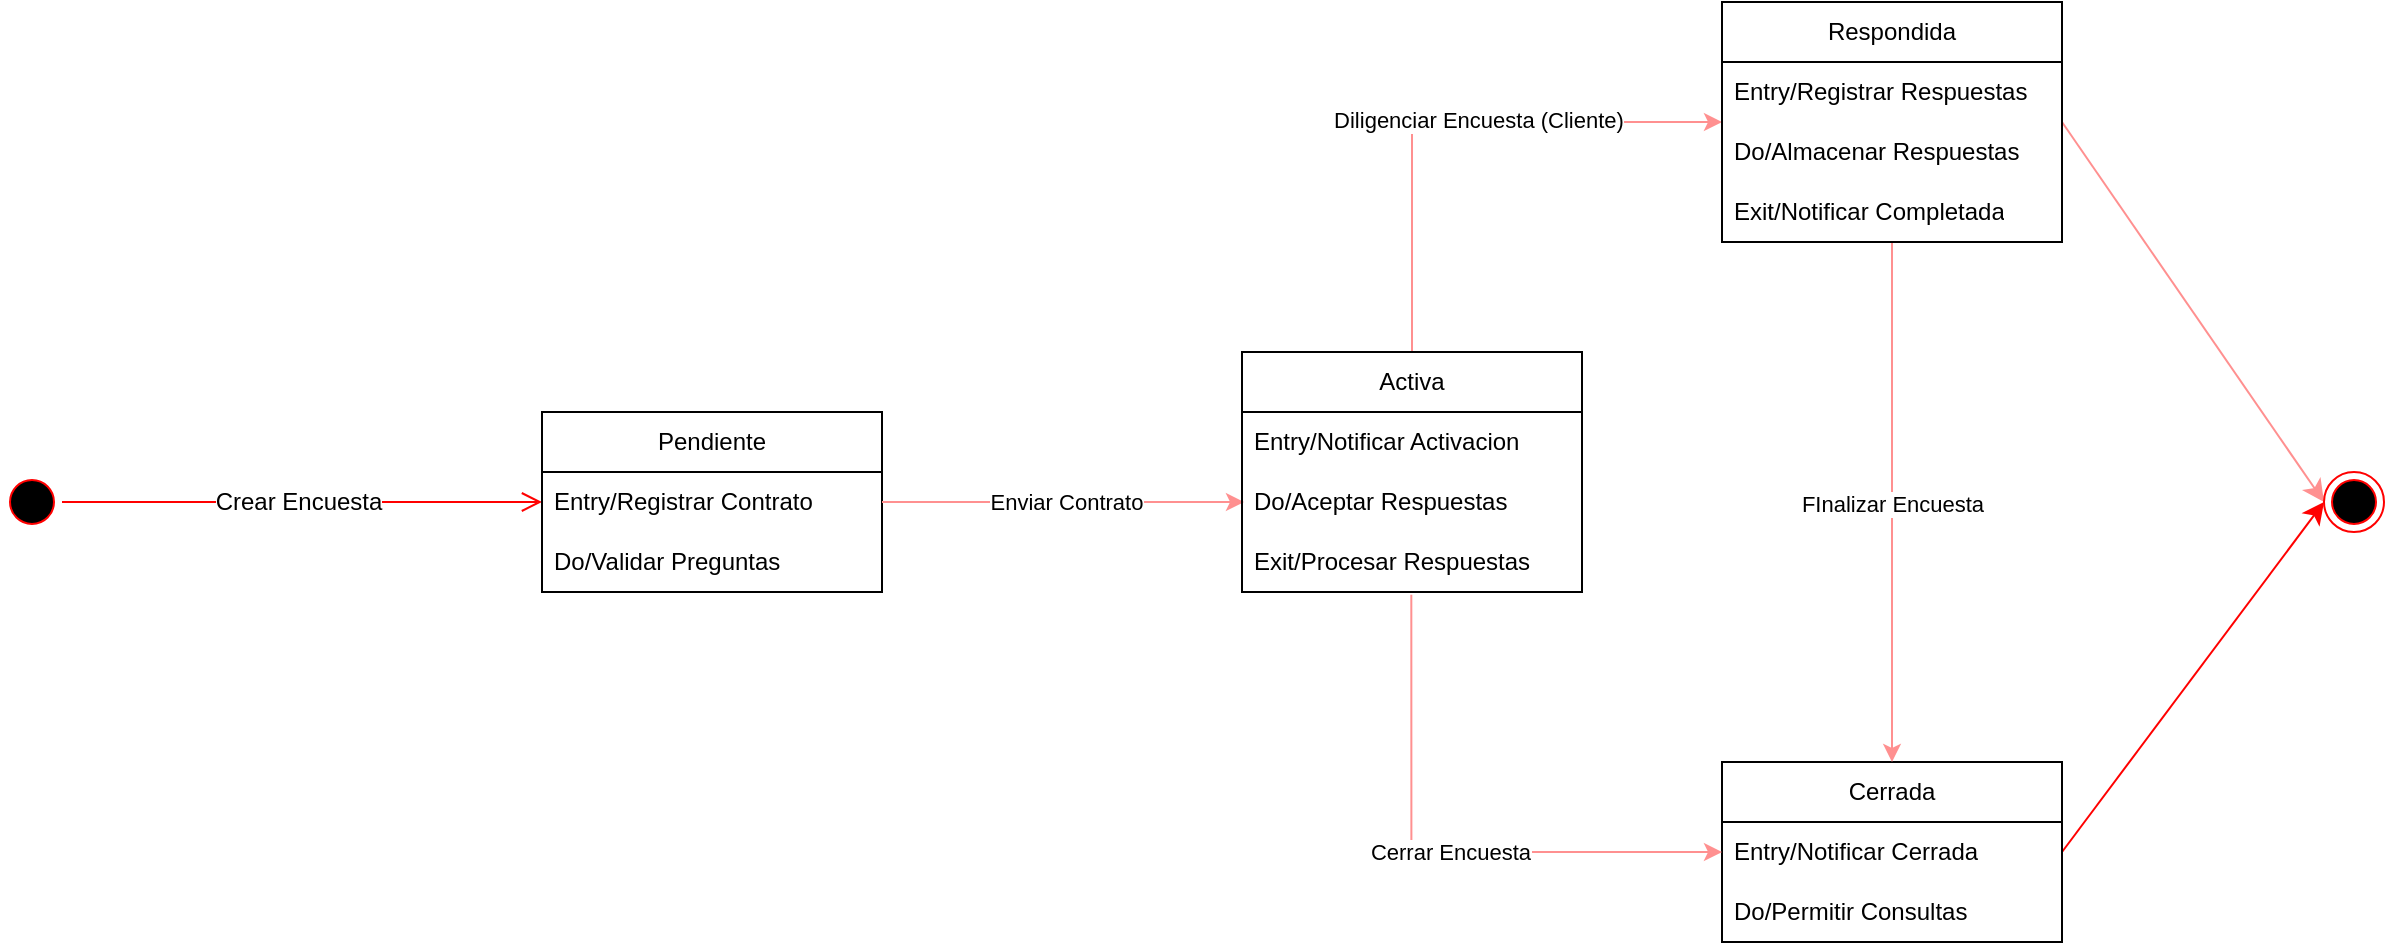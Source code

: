 <mxfile version="28.0.1">
  <diagram name="Página-1" id="dQnbeLTL7Fa3YxsaDCDC">
    <mxGraphModel dx="1500" dy="562" grid="1" gridSize="10" guides="1" tooltips="1" connect="1" arrows="1" fold="1" page="1" pageScale="1" pageWidth="827" pageHeight="1169" math="0" shadow="0">
      <root>
        <mxCell id="0" />
        <mxCell id="1" parent="0" />
        <mxCell id="o72iVwW61SEy4MYQmaNI-1" value="" style="ellipse;html=1;shape=startState;fillColor=#000000;strokeColor=#ff0000;" vertex="1" parent="1">
          <mxGeometry x="70" y="455" width="30" height="30" as="geometry" />
        </mxCell>
        <mxCell id="o72iVwW61SEy4MYQmaNI-2" value="" style="html=1;verticalAlign=bottom;endArrow=open;endSize=8;strokeColor=#FF0000;rounded=0;fontSize=12;entryX=0;entryY=0.5;entryDx=0;entryDy=0;" edge="1" parent="1" source="o72iVwW61SEy4MYQmaNI-1" target="o72iVwW61SEy4MYQmaNI-10">
          <mxGeometry relative="1" as="geometry">
            <mxPoint x="340" y="470" as="targetPoint" />
          </mxGeometry>
        </mxCell>
        <mxCell id="o72iVwW61SEy4MYQmaNI-3" value="Crear Encuesta" style="edgeLabel;html=1;align=center;verticalAlign=middle;resizable=0;points=[];fontSize=12;" vertex="1" connectable="0" parent="o72iVwW61SEy4MYQmaNI-2">
          <mxGeometry x="-0.355" y="-2" relative="1" as="geometry">
            <mxPoint x="40" y="-2" as="offset" />
          </mxGeometry>
        </mxCell>
        <mxCell id="o72iVwW61SEy4MYQmaNI-4" style="edgeStyle=none;curved=1;rounded=0;orthogonalLoop=1;jettySize=auto;html=1;entryX=0;entryY=0.5;entryDx=0;entryDy=0;fontSize=12;startSize=8;endSize=8;" edge="1" parent="1">
          <mxGeometry relative="1" as="geometry">
            <mxPoint x="378.0" y="475" as="sourcePoint" />
            <mxPoint x="378.0" y="475" as="targetPoint" />
          </mxGeometry>
        </mxCell>
        <mxCell id="o72iVwW61SEy4MYQmaNI-5" style="edgeStyle=none;curved=1;rounded=0;orthogonalLoop=1;jettySize=auto;html=1;entryX=0;entryY=0.5;entryDx=0;entryDy=0;fontSize=12;startSize=8;endSize=8;" edge="1" parent="1">
          <mxGeometry relative="1" as="geometry">
            <mxPoint x="378.0" y="475" as="sourcePoint" />
            <mxPoint x="378.0" y="475" as="targetPoint" />
          </mxGeometry>
        </mxCell>
        <mxCell id="o72iVwW61SEy4MYQmaNI-6" value="" style="html=1;verticalAlign=bottom;endArrow=classic;endSize=8;strokeColor=#FF0000;rounded=0;fontSize=12;exitX=1;exitY=0.5;exitDx=0;exitDy=0;entryX=0;entryY=0.5;entryDx=0;entryDy=0;endFill=1;" edge="1" parent="1" source="o72iVwW61SEy4MYQmaNI-15" target="o72iVwW61SEy4MYQmaNI-8">
          <mxGeometry relative="1" as="geometry">
            <mxPoint x="1260" y="630" as="targetPoint" />
            <mxPoint x="1070.0" y="565" as="sourcePoint" />
            <Array as="points" />
          </mxGeometry>
        </mxCell>
        <mxCell id="o72iVwW61SEy4MYQmaNI-7" value="" style="html=1;verticalAlign=bottom;endArrow=classic;endSize=8;strokeColor=light-dark(#FF9090,#FF9090);rounded=0;fontSize=12;entryX=0;entryY=0.5;entryDx=0;entryDy=0;exitX=1;exitY=0.5;exitDx=0;exitDy=0;endFill=1;" edge="1" parent="1" target="o72iVwW61SEy4MYQmaNI-8">
          <mxGeometry relative="1" as="geometry">
            <mxPoint x="894" y="830" as="targetPoint" />
            <mxPoint x="1100" y="280" as="sourcePoint" />
          </mxGeometry>
        </mxCell>
        <mxCell id="o72iVwW61SEy4MYQmaNI-8" value="" style="ellipse;html=1;shape=endState;fillColor=#000000;strokeColor=#ff0000;" vertex="1" parent="1">
          <mxGeometry x="1231" y="455" width="30" height="30" as="geometry" />
        </mxCell>
        <mxCell id="o72iVwW61SEy4MYQmaNI-9" value="Pendiente" style="swimlane;fontStyle=0;childLayout=stackLayout;horizontal=1;startSize=30;horizontalStack=0;resizeParent=1;resizeParentMax=0;resizeLast=0;collapsible=1;marginBottom=0;whiteSpace=wrap;html=1;" vertex="1" parent="1">
          <mxGeometry x="340" y="425" width="170" height="90" as="geometry" />
        </mxCell>
        <mxCell id="o72iVwW61SEy4MYQmaNI-10" value="Entry/Registrar Contrato" style="text;strokeColor=none;fillColor=none;align=left;verticalAlign=middle;spacingLeft=4;spacingRight=4;overflow=hidden;points=[[0,0.5],[1,0.5]];portConstraint=eastwest;rotatable=0;whiteSpace=wrap;html=1;" vertex="1" parent="o72iVwW61SEy4MYQmaNI-9">
          <mxGeometry y="30" width="170" height="30" as="geometry" />
        </mxCell>
        <mxCell id="o72iVwW61SEy4MYQmaNI-11" value="Do/Validar Preguntas" style="text;strokeColor=none;fillColor=none;align=left;verticalAlign=middle;spacingLeft=4;spacingRight=4;overflow=hidden;points=[[0,0.5],[1,0.5]];portConstraint=eastwest;rotatable=0;whiteSpace=wrap;html=1;" vertex="1" parent="o72iVwW61SEy4MYQmaNI-9">
          <mxGeometry y="60" width="170" height="30" as="geometry" />
        </mxCell>
        <mxCell id="o72iVwW61SEy4MYQmaNI-14" value="Cerrada" style="swimlane;fontStyle=0;childLayout=stackLayout;horizontal=1;startSize=30;horizontalStack=0;resizeParent=1;resizeParentMax=0;resizeLast=0;collapsible=1;marginBottom=0;whiteSpace=wrap;html=1;" vertex="1" parent="1">
          <mxGeometry x="930" y="600" width="170" height="90" as="geometry" />
        </mxCell>
        <mxCell id="o72iVwW61SEy4MYQmaNI-15" value="Entry/Notificar Cerrada" style="text;strokeColor=none;fillColor=none;align=left;verticalAlign=middle;spacingLeft=4;spacingRight=4;overflow=hidden;points=[[0,0.5],[1,0.5]];portConstraint=eastwest;rotatable=0;whiteSpace=wrap;html=1;" vertex="1" parent="o72iVwW61SEy4MYQmaNI-14">
          <mxGeometry y="30" width="170" height="30" as="geometry" />
        </mxCell>
        <mxCell id="o72iVwW61SEy4MYQmaNI-16" value="Do/Permitir Consultas" style="text;strokeColor=none;fillColor=none;align=left;verticalAlign=middle;spacingLeft=4;spacingRight=4;overflow=hidden;points=[[0,0.5],[1,0.5]];portConstraint=eastwest;rotatable=0;whiteSpace=wrap;html=1;" vertex="1" parent="o72iVwW61SEy4MYQmaNI-14">
          <mxGeometry y="60" width="170" height="30" as="geometry" />
        </mxCell>
        <mxCell id="o72iVwW61SEy4MYQmaNI-17" style="edgeStyle=orthogonalEdgeStyle;rounded=0;orthogonalLoop=1;jettySize=auto;html=1;entryX=0;entryY=0.5;entryDx=0;entryDy=0;strokeColor=light-dark(#FF9090,#FF9090);exitX=0.5;exitY=0;exitDx=0;exitDy=0;" edge="1" parent="1" source="o72iVwW61SEy4MYQmaNI-26">
          <mxGeometry relative="1" as="geometry">
            <mxPoint x="930" y="280" as="targetPoint" />
            <Array as="points">
              <mxPoint x="775" y="280" />
            </Array>
            <mxPoint x="775" y="440" as="sourcePoint" />
          </mxGeometry>
        </mxCell>
        <mxCell id="o72iVwW61SEy4MYQmaNI-18" value="Diligenciar Encuesta (Cliente)" style="edgeLabel;html=1;align=center;verticalAlign=middle;resizable=0;points=[];" vertex="1" connectable="0" parent="o72iVwW61SEy4MYQmaNI-17">
          <mxGeometry x="0.095" y="1" relative="1" as="geometry">
            <mxPoint as="offset" />
          </mxGeometry>
        </mxCell>
        <mxCell id="o72iVwW61SEy4MYQmaNI-21" style="edgeStyle=orthogonalEdgeStyle;rounded=0;orthogonalLoop=1;jettySize=auto;html=1;strokeColor=light-dark(#FF9090,#FF9090);" edge="1" parent="1" source="o72iVwW61SEy4MYQmaNI-10">
          <mxGeometry relative="1" as="geometry">
            <mxPoint x="691" y="470" as="targetPoint" />
            <Array as="points">
              <mxPoint x="691" y="470" />
            </Array>
          </mxGeometry>
        </mxCell>
        <mxCell id="o72iVwW61SEy4MYQmaNI-22" value="Enviar Contrato" style="edgeLabel;html=1;align=center;verticalAlign=middle;resizable=0;points=[];" vertex="1" connectable="0" parent="o72iVwW61SEy4MYQmaNI-21">
          <mxGeometry x="0.019" relative="1" as="geometry">
            <mxPoint as="offset" />
          </mxGeometry>
        </mxCell>
        <mxCell id="o72iVwW61SEy4MYQmaNI-24" style="edgeStyle=orthogonalEdgeStyle;rounded=0;orthogonalLoop=1;jettySize=auto;html=1;entryX=0;entryY=0.5;entryDx=0;entryDy=0;strokeColor=light-dark(#FF9090,#FF9090);exitX=0.498;exitY=1.045;exitDx=0;exitDy=0;exitPerimeter=0;" edge="1" parent="1" source="o72iVwW61SEy4MYQmaNI-29" target="o72iVwW61SEy4MYQmaNI-15">
          <mxGeometry relative="1" as="geometry">
            <Array as="points">
              <mxPoint x="775" y="645" />
            </Array>
            <mxPoint x="775" y="530" as="sourcePoint" />
          </mxGeometry>
        </mxCell>
        <mxCell id="o72iVwW61SEy4MYQmaNI-25" value="Cerrar Encuesta" style="edgeLabel;html=1;align=center;verticalAlign=middle;resizable=0;points=[];" vertex="1" connectable="0" parent="o72iVwW61SEy4MYQmaNI-24">
          <mxGeometry x="0.04" relative="1" as="geometry">
            <mxPoint as="offset" />
          </mxGeometry>
        </mxCell>
        <mxCell id="o72iVwW61SEy4MYQmaNI-26" value="Activa" style="swimlane;fontStyle=0;childLayout=stackLayout;horizontal=1;startSize=30;horizontalStack=0;resizeParent=1;resizeParentMax=0;resizeLast=0;collapsible=1;marginBottom=0;whiteSpace=wrap;html=1;" vertex="1" parent="1">
          <mxGeometry x="690" y="395" width="170" height="120" as="geometry" />
        </mxCell>
        <mxCell id="o72iVwW61SEy4MYQmaNI-27" value="Entry/Notificar Activacion" style="text;strokeColor=none;fillColor=none;align=left;verticalAlign=middle;spacingLeft=4;spacingRight=4;overflow=hidden;points=[[0,0.5],[1,0.5]];portConstraint=eastwest;rotatable=0;whiteSpace=wrap;html=1;" vertex="1" parent="o72iVwW61SEy4MYQmaNI-26">
          <mxGeometry y="30" width="170" height="30" as="geometry" />
        </mxCell>
        <mxCell id="o72iVwW61SEy4MYQmaNI-28" value="Do/Aceptar Respuestas" style="text;strokeColor=none;fillColor=none;align=left;verticalAlign=middle;spacingLeft=4;spacingRight=4;overflow=hidden;points=[[0,0.5],[1,0.5]];portConstraint=eastwest;rotatable=0;whiteSpace=wrap;html=1;" vertex="1" parent="o72iVwW61SEy4MYQmaNI-26">
          <mxGeometry y="60" width="170" height="30" as="geometry" />
        </mxCell>
        <mxCell id="o72iVwW61SEy4MYQmaNI-29" value="Exit/Procesar Respuestas" style="text;strokeColor=none;fillColor=none;align=left;verticalAlign=middle;spacingLeft=4;spacingRight=4;overflow=hidden;points=[[0,0.5],[1,0.5]];portConstraint=eastwest;rotatable=0;whiteSpace=wrap;html=1;" vertex="1" parent="o72iVwW61SEy4MYQmaNI-26">
          <mxGeometry y="90" width="170" height="30" as="geometry" />
        </mxCell>
        <mxCell id="o72iVwW61SEy4MYQmaNI-37" style="edgeStyle=orthogonalEdgeStyle;rounded=0;orthogonalLoop=1;jettySize=auto;html=1;entryX=0.5;entryY=0;entryDx=0;entryDy=0;strokeColor=light-dark(#FF9090,#FF9090);" edge="1" parent="1" source="o72iVwW61SEy4MYQmaNI-31" target="o72iVwW61SEy4MYQmaNI-14">
          <mxGeometry relative="1" as="geometry" />
        </mxCell>
        <mxCell id="o72iVwW61SEy4MYQmaNI-38" value="FInalizar Encuesta" style="edgeLabel;html=1;align=center;verticalAlign=middle;resizable=0;points=[];" vertex="1" connectable="0" parent="o72iVwW61SEy4MYQmaNI-37">
          <mxGeometry x="-0.097" y="-2" relative="1" as="geometry">
            <mxPoint x="2" y="13" as="offset" />
          </mxGeometry>
        </mxCell>
        <mxCell id="o72iVwW61SEy4MYQmaNI-31" value="Respondida" style="swimlane;fontStyle=0;childLayout=stackLayout;horizontal=1;startSize=30;horizontalStack=0;resizeParent=1;resizeParentMax=0;resizeLast=0;collapsible=1;marginBottom=0;whiteSpace=wrap;html=1;" vertex="1" parent="1">
          <mxGeometry x="930" y="220" width="170" height="120" as="geometry" />
        </mxCell>
        <mxCell id="o72iVwW61SEy4MYQmaNI-32" value="Entry/Registrar Respuestas" style="text;strokeColor=none;fillColor=none;align=left;verticalAlign=middle;spacingLeft=4;spacingRight=4;overflow=hidden;points=[[0,0.5],[1,0.5]];portConstraint=eastwest;rotatable=0;whiteSpace=wrap;html=1;" vertex="1" parent="o72iVwW61SEy4MYQmaNI-31">
          <mxGeometry y="30" width="170" height="30" as="geometry" />
        </mxCell>
        <mxCell id="o72iVwW61SEy4MYQmaNI-33" value="Do/Almacenar Respuestas" style="text;strokeColor=none;fillColor=none;align=left;verticalAlign=middle;spacingLeft=4;spacingRight=4;overflow=hidden;points=[[0,0.5],[1,0.5]];portConstraint=eastwest;rotatable=0;whiteSpace=wrap;html=1;" vertex="1" parent="o72iVwW61SEy4MYQmaNI-31">
          <mxGeometry y="60" width="170" height="30" as="geometry" />
        </mxCell>
        <mxCell id="o72iVwW61SEy4MYQmaNI-34" value="Exit/Notificar Completada" style="text;strokeColor=none;fillColor=none;align=left;verticalAlign=middle;spacingLeft=4;spacingRight=4;overflow=hidden;points=[[0,0.5],[1,0.5]];portConstraint=eastwest;rotatable=0;whiteSpace=wrap;html=1;" vertex="1" parent="o72iVwW61SEy4MYQmaNI-31">
          <mxGeometry y="90" width="170" height="30" as="geometry" />
        </mxCell>
      </root>
    </mxGraphModel>
  </diagram>
</mxfile>
